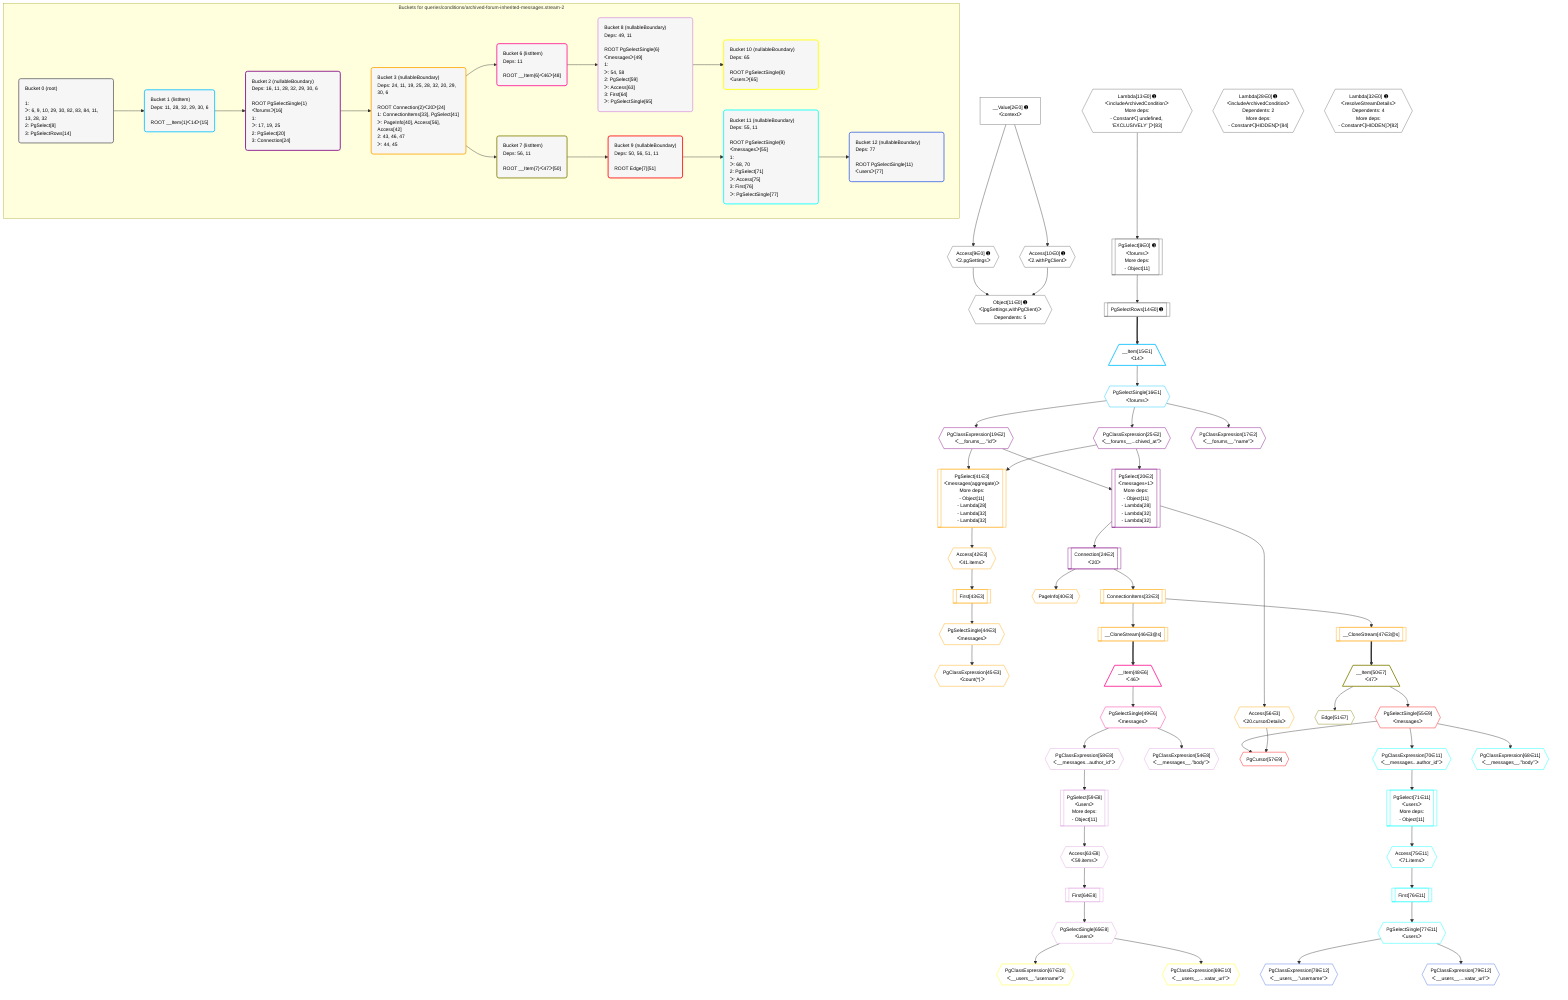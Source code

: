 %%{init: {'themeVariables': { 'fontSize': '12px'}}}%%
graph TD
    classDef path fill:#eee,stroke:#000,color:#000
    classDef plan fill:#fff,stroke-width:1px,color:#000
    classDef itemplan fill:#fff,stroke-width:2px,color:#000
    classDef unbatchedplan fill:#dff,stroke-width:1px,color:#000
    classDef sideeffectplan fill:#fcc,stroke-width:2px,color:#000
    classDef bucket fill:#f6f6f6,color:#000,stroke-width:2px,text-align:left

    subgraph "Buckets for queries/conditions/archived-forum-inherited-messages.stream-2"
    Bucket0("Bucket 0 (root)<br /><br />1: <br />ᐳ: 6, 9, 10, 29, 30, 82, 83, 84, 11, 13, 28, 32<br />2: PgSelect[8]<br />3: PgSelectRows[14]"):::bucket
    Bucket1("Bucket 1 (listItem)<br />Deps: 11, 28, 32, 29, 30, 6<br /><br />ROOT __Item{1}ᐸ14ᐳ[15]"):::bucket
    Bucket2("Bucket 2 (nullableBoundary)<br />Deps: 16, 11, 28, 32, 29, 30, 6<br /><br />ROOT PgSelectSingle{1}ᐸforumsᐳ[16]<br />1: <br />ᐳ: 17, 19, 25<br />2: PgSelect[20]<br />3: Connection[24]"):::bucket
    Bucket3("Bucket 3 (nullableBoundary)<br />Deps: 24, 11, 19, 25, 28, 32, 20, 29, 30, 6<br /><br />ROOT Connection{2}ᐸ20ᐳ[24]<br />1: ConnectionItems[33], PgSelect[41]<br />ᐳ: PageInfo[40], Access[56], Access[42]<br />2: 43, 46, 47<br />ᐳ: 44, 45"):::bucket
    Bucket6("Bucket 6 (listItem)<br />Deps: 11<br /><br />ROOT __Item{6}ᐸ46ᐳ[48]"):::bucket
    Bucket7("Bucket 7 (listItem)<br />Deps: 56, 11<br /><br />ROOT __Item{7}ᐸ47ᐳ[50]"):::bucket
    Bucket8("Bucket 8 (nullableBoundary)<br />Deps: 49, 11<br /><br />ROOT PgSelectSingle{6}ᐸmessagesᐳ[49]<br />1: <br />ᐳ: 54, 58<br />2: PgSelect[59]<br />ᐳ: Access[63]<br />3: First[64]<br />ᐳ: PgSelectSingle[65]"):::bucket
    Bucket9("Bucket 9 (nullableBoundary)<br />Deps: 50, 56, 51, 11<br /><br />ROOT Edge{7}[51]"):::bucket
    Bucket10("Bucket 10 (nullableBoundary)<br />Deps: 65<br /><br />ROOT PgSelectSingle{8}ᐸusersᐳ[65]"):::bucket
    Bucket11("Bucket 11 (nullableBoundary)<br />Deps: 55, 11<br /><br />ROOT PgSelectSingle{9}ᐸmessagesᐳ[55]<br />1: <br />ᐳ: 68, 70<br />2: PgSelect[71]<br />ᐳ: Access[75]<br />3: First[76]<br />ᐳ: PgSelectSingle[77]"):::bucket
    Bucket12("Bucket 12 (nullableBoundary)<br />Deps: 77<br /><br />ROOT PgSelectSingle{11}ᐸusersᐳ[77]"):::bucket
    end
    Bucket0 --> Bucket1
    Bucket1 --> Bucket2
    Bucket2 --> Bucket3
    Bucket3 --> Bucket6 & Bucket7
    Bucket6 --> Bucket8
    Bucket7 --> Bucket9
    Bucket8 --> Bucket10
    Bucket9 --> Bucket11
    Bucket11 --> Bucket12

    %% plan dependencies
    PgSelect8[["PgSelect[8∈0] ➊<br />ᐸforumsᐳ<br />More deps:<br />- Object[11]"]]:::plan
    Lambda13{{"Lambda[13∈0] ➊<br />ᐸincludeArchivedConditionᐳ<br />More deps:<br />- Constantᐸ[ undefined, 'EXCLUSIVELY' ]ᐳ[83]"}}:::plan
    Lambda13 --> PgSelect8
    Object11{{"Object[11∈0] ➊<br />ᐸ{pgSettings,withPgClient}ᐳ<br />Dependents: 5"}}:::plan
    Access9{{"Access[9∈0] ➊<br />ᐸ2.pgSettingsᐳ"}}:::plan
    Access10{{"Access[10∈0] ➊<br />ᐸ2.withPgClientᐳ"}}:::plan
    Access9 & Access10 --> Object11
    __Value2["__Value[2∈0] ➊<br />ᐸcontextᐳ"]:::plan
    __Value2 --> Access9
    __Value2 --> Access10
    PgSelectRows14[["PgSelectRows[14∈0] ➊"]]:::plan
    PgSelect8 --> PgSelectRows14
    Lambda28{{"Lambda[28∈0] ➊<br />ᐸincludeArchivedConditionᐳ<br />Dependents: 2<br />More deps:<br />- Constantᐸ[HIDDEN]ᐳ[84]"}}:::plan
    Lambda32{{"Lambda[32∈0] ➊<br />ᐸresolveStreamDetailsᐳ<br />Dependents: 4<br />More deps:<br />- Constantᐸ[HIDDEN]ᐳ[82]"}}:::plan
    __Item15[/"__Item[15∈1]<br />ᐸ14ᐳ"\]:::itemplan
    PgSelectRows14 ==> __Item15
    PgSelectSingle16{{"PgSelectSingle[16∈1]<br />ᐸforumsᐳ"}}:::plan
    __Item15 --> PgSelectSingle16
    PgSelect20[["PgSelect[20∈2]<br />ᐸmessages+1ᐳ<br />More deps:<br />- Object[11]<br />- Lambda[28]<br />- Lambda[32]<br />- Lambda[32]"]]:::plan
    PgClassExpression19{{"PgClassExpression[19∈2]<br />ᐸ__forums__.”id”ᐳ"}}:::plan
    PgClassExpression25{{"PgClassExpression[25∈2]<br />ᐸ__forums__...chived_at”ᐳ"}}:::plan
    PgClassExpression19 & PgClassExpression25 --> PgSelect20
    PgClassExpression17{{"PgClassExpression[17∈2]<br />ᐸ__forums__.”name”ᐳ"}}:::plan
    PgSelectSingle16 --> PgClassExpression17
    PgSelectSingle16 --> PgClassExpression19
    Connection24[["Connection[24∈2]<br />ᐸ20ᐳ"]]:::plan
    PgSelect20 --> Connection24
    PgSelectSingle16 --> PgClassExpression25
    PgSelect41[["PgSelect[41∈3]<br />ᐸmessages(aggregate)ᐳ<br />More deps:<br />- Object[11]<br />- Lambda[28]<br />- Lambda[32]<br />- Lambda[32]"]]:::plan
    PgClassExpression19 & PgClassExpression25 --> PgSelect41
    ConnectionItems33[["ConnectionItems[33∈3]"]]:::plan
    Connection24 --> ConnectionItems33
    PageInfo40{{"PageInfo[40∈3]"}}:::plan
    Connection24 --> PageInfo40
    Access42{{"Access[42∈3]<br />ᐸ41.itemsᐳ"}}:::plan
    PgSelect41 --> Access42
    First43[["First[43∈3]"]]:::plan
    Access42 --> First43
    PgSelectSingle44{{"PgSelectSingle[44∈3]<br />ᐸmessagesᐳ"}}:::plan
    First43 --> PgSelectSingle44
    PgClassExpression45{{"PgClassExpression[45∈3]<br />ᐸcount(*)ᐳ"}}:::plan
    PgSelectSingle44 --> PgClassExpression45
    __CloneStream46[["__CloneStream[46∈3@s]"]]:::plan
    ConnectionItems33 --> __CloneStream46
    __CloneStream47[["__CloneStream[47∈3@s]"]]:::plan
    ConnectionItems33 --> __CloneStream47
    Access56{{"Access[56∈3]<br />ᐸ20.cursorDetailsᐳ"}}:::plan
    PgSelect20 --> Access56
    __Item48[/"__Item[48∈6]<br />ᐸ46ᐳ"\]:::itemplan
    __CloneStream46 ==> __Item48
    PgSelectSingle49{{"PgSelectSingle[49∈6]<br />ᐸmessagesᐳ"}}:::plan
    __Item48 --> PgSelectSingle49
    __Item50[/"__Item[50∈7]<br />ᐸ47ᐳ"\]:::itemplan
    __CloneStream47 ==> __Item50
    Edge51{{"Edge[51∈7]"}}:::plan
    __Item50 --> Edge51
    PgSelect59[["PgSelect[59∈8]<br />ᐸusersᐳ<br />More deps:<br />- Object[11]"]]:::plan
    PgClassExpression58{{"PgClassExpression[58∈8]<br />ᐸ__messages...author_id”ᐳ"}}:::plan
    PgClassExpression58 --> PgSelect59
    PgClassExpression54{{"PgClassExpression[54∈8]<br />ᐸ__messages__.”body”ᐳ"}}:::plan
    PgSelectSingle49 --> PgClassExpression54
    PgSelectSingle49 --> PgClassExpression58
    Access63{{"Access[63∈8]<br />ᐸ59.itemsᐳ"}}:::plan
    PgSelect59 --> Access63
    First64[["First[64∈8]"]]:::plan
    Access63 --> First64
    PgSelectSingle65{{"PgSelectSingle[65∈8]<br />ᐸusersᐳ"}}:::plan
    First64 --> PgSelectSingle65
    PgCursor57{{"PgCursor[57∈9]"}}:::plan
    PgSelectSingle55{{"PgSelectSingle[55∈9]<br />ᐸmessagesᐳ"}}:::plan
    PgSelectSingle55 & Access56 --> PgCursor57
    __Item50 --> PgSelectSingle55
    PgClassExpression67{{"PgClassExpression[67∈10]<br />ᐸ__users__.”username”ᐳ"}}:::plan
    PgSelectSingle65 --> PgClassExpression67
    PgClassExpression69{{"PgClassExpression[69∈10]<br />ᐸ__users__....vatar_url”ᐳ"}}:::plan
    PgSelectSingle65 --> PgClassExpression69
    PgSelect71[["PgSelect[71∈11]<br />ᐸusersᐳ<br />More deps:<br />- Object[11]"]]:::plan
    PgClassExpression70{{"PgClassExpression[70∈11]<br />ᐸ__messages...author_id”ᐳ"}}:::plan
    PgClassExpression70 --> PgSelect71
    PgClassExpression68{{"PgClassExpression[68∈11]<br />ᐸ__messages__.”body”ᐳ"}}:::plan
    PgSelectSingle55 --> PgClassExpression68
    PgSelectSingle55 --> PgClassExpression70
    Access75{{"Access[75∈11]<br />ᐸ71.itemsᐳ"}}:::plan
    PgSelect71 --> Access75
    First76[["First[76∈11]"]]:::plan
    Access75 --> First76
    PgSelectSingle77{{"PgSelectSingle[77∈11]<br />ᐸusersᐳ"}}:::plan
    First76 --> PgSelectSingle77
    PgClassExpression78{{"PgClassExpression[78∈12]<br />ᐸ__users__.”username”ᐳ"}}:::plan
    PgSelectSingle77 --> PgClassExpression78
    PgClassExpression79{{"PgClassExpression[79∈12]<br />ᐸ__users__....vatar_url”ᐳ"}}:::plan
    PgSelectSingle77 --> PgClassExpression79

    %% define steps
    classDef bucket0 stroke:#696969
    class Bucket0,__Value2,PgSelect8,Access9,Access10,Object11,Lambda13,PgSelectRows14,Lambda28,Lambda32 bucket0
    classDef bucket1 stroke:#00bfff
    class Bucket1,__Item15,PgSelectSingle16 bucket1
    classDef bucket2 stroke:#7f007f
    class Bucket2,PgClassExpression17,PgClassExpression19,PgSelect20,Connection24,PgClassExpression25 bucket2
    classDef bucket3 stroke:#ffa500
    class Bucket3,ConnectionItems33,PageInfo40,PgSelect41,Access42,First43,PgSelectSingle44,PgClassExpression45,__CloneStream46,__CloneStream47,Access56 bucket3
    classDef bucket6 stroke:#ff1493
    class Bucket6,__Item48,PgSelectSingle49 bucket6
    classDef bucket7 stroke:#808000
    class Bucket7,__Item50,Edge51 bucket7
    classDef bucket8 stroke:#dda0dd
    class Bucket8,PgClassExpression54,PgClassExpression58,PgSelect59,Access63,First64,PgSelectSingle65 bucket8
    classDef bucket9 stroke:#ff0000
    class Bucket9,PgSelectSingle55,PgCursor57 bucket9
    classDef bucket10 stroke:#ffff00
    class Bucket10,PgClassExpression67,PgClassExpression69 bucket10
    classDef bucket11 stroke:#00ffff
    class Bucket11,PgClassExpression68,PgClassExpression70,PgSelect71,Access75,First76,PgSelectSingle77 bucket11
    classDef bucket12 stroke:#4169e1
    class Bucket12,PgClassExpression78,PgClassExpression79 bucket12